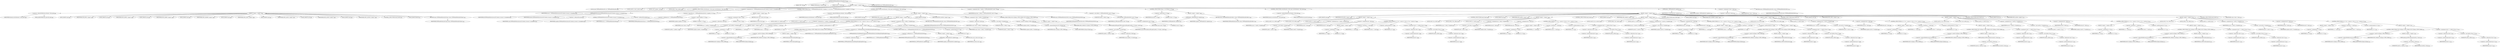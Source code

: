 digraph "TIFFReadDirEntrySlong8Array" {  
"84566" [label = <(METHOD,TIFFReadDirEntrySlong8Array)<SUB>2593</SUB>> ]
"84567" [label = <(PARAM,TIFF *tif)<SUB>2594</SUB>> ]
"84568" [label = <(PARAM,TIFFDirEntry *direntry)<SUB>2594</SUB>> ]
"84569" [label = <(PARAM,int64_t **value)<SUB>2594</SUB>> ]
"84570" [label = <(BLOCK,&lt;empty&gt;,&lt;empty&gt;)<SUB>2595</SUB>> ]
"84571" [label = <(LOCAL,enum TIFFReadDirEntryErr err: TIFFReadDirEntryErr)<SUB>2596</SUB>> ]
"84572" [label = <(LOCAL,uint32_t count: uint32_t)<SUB>2597</SUB>> ]
"84573" [label = <(LOCAL,void* origdata: void)<SUB>2598</SUB>> ]
"84574" [label = <(LOCAL,int64_t* data: int64_t)<SUB>2599</SUB>> ]
"84575" [label = <(CONTROL_STRUCTURE,switch(direntry-&gt;tdir_type),switch(direntry-&gt;tdir_type))<SUB>2600</SUB>> ]
"84576" [label = <(&lt;operator&gt;.indirectFieldAccess,direntry-&gt;tdir_type)<SUB>2600</SUB>> ]
"84577" [label = <(IDENTIFIER,direntry,switch(direntry-&gt;tdir_type))<SUB>2600</SUB>> ]
"84578" [label = <(FIELD_IDENTIFIER,tdir_type,tdir_type)<SUB>2600</SUB>> ]
"84579" [label = <(BLOCK,&lt;empty&gt;,&lt;empty&gt;)<SUB>2601</SUB>> ]
"84580" [label = <(JUMP_TARGET,case)<SUB>2602</SUB>> ]
"84581" [label = <(IDENTIFIER,TIFF_BYTE,&lt;empty&gt;)<SUB>2602</SUB>> ]
"84582" [label = <(JUMP_TARGET,case)<SUB>2603</SUB>> ]
"84583" [label = <(IDENTIFIER,TIFF_SBYTE,&lt;empty&gt;)<SUB>2603</SUB>> ]
"84584" [label = <(JUMP_TARGET,case)<SUB>2604</SUB>> ]
"84585" [label = <(IDENTIFIER,TIFF_SHORT,&lt;empty&gt;)<SUB>2604</SUB>> ]
"84586" [label = <(JUMP_TARGET,case)<SUB>2605</SUB>> ]
"84587" [label = <(IDENTIFIER,TIFF_SSHORT,&lt;empty&gt;)<SUB>2605</SUB>> ]
"84588" [label = <(JUMP_TARGET,case)<SUB>2606</SUB>> ]
"84589" [label = <(IDENTIFIER,TIFF_LONG,&lt;empty&gt;)<SUB>2606</SUB>> ]
"84590" [label = <(JUMP_TARGET,case)<SUB>2607</SUB>> ]
"84591" [label = <(IDENTIFIER,TIFF_SLONG,&lt;empty&gt;)<SUB>2607</SUB>> ]
"84592" [label = <(JUMP_TARGET,case)<SUB>2608</SUB>> ]
"84593" [label = <(IDENTIFIER,TIFF_LONG8,&lt;empty&gt;)<SUB>2608</SUB>> ]
"84594" [label = <(JUMP_TARGET,case)<SUB>2609</SUB>> ]
"84595" [label = <(IDENTIFIER,TIFF_SLONG8,&lt;empty&gt;)<SUB>2609</SUB>> ]
"84596" [label = <(CONTROL_STRUCTURE,break;,break;)<SUB>2610</SUB>> ]
"84597" [label = <(JUMP_TARGET,default)<SUB>2611</SUB>> ]
"84598" [label = <(RETURN,return (TIFFReadDirEntryErrType);,return (TIFFReadDirEntryErrType);)<SUB>2612</SUB>> ]
"84599" [label = <(IDENTIFIER,TIFFReadDirEntryErrType,return (TIFFReadDirEntryErrType);)<SUB>2612</SUB>> ]
"84600" [label = <(&lt;operator&gt;.assignment,err = TIFFReadDirEntryArray(tif, direntry, &amp;count, 8, &amp;origdata))<SUB>2614</SUB>> ]
"84601" [label = <(IDENTIFIER,err,err = TIFFReadDirEntryArray(tif, direntry, &amp;count, 8, &amp;origdata))<SUB>2614</SUB>> ]
"84602" [label = <(TIFFReadDirEntryArray,TIFFReadDirEntryArray(tif, direntry, &amp;count, 8, &amp;origdata))<SUB>2614</SUB>> ]
"84603" [label = <(IDENTIFIER,tif,TIFFReadDirEntryArray(tif, direntry, &amp;count, 8, &amp;origdata))<SUB>2614</SUB>> ]
"84604" [label = <(IDENTIFIER,direntry,TIFFReadDirEntryArray(tif, direntry, &amp;count, 8, &amp;origdata))<SUB>2614</SUB>> ]
"84605" [label = <(&lt;operator&gt;.addressOf,&amp;count)<SUB>2614</SUB>> ]
"84606" [label = <(IDENTIFIER,count,TIFFReadDirEntryArray(tif, direntry, &amp;count, 8, &amp;origdata))<SUB>2614</SUB>> ]
"84607" [label = <(LITERAL,8,TIFFReadDirEntryArray(tif, direntry, &amp;count, 8, &amp;origdata))<SUB>2614</SUB>> ]
"84608" [label = <(&lt;operator&gt;.addressOf,&amp;origdata)<SUB>2614</SUB>> ]
"84609" [label = <(IDENTIFIER,origdata,TIFFReadDirEntryArray(tif, direntry, &amp;count, 8, &amp;origdata))<SUB>2614</SUB>> ]
"84610" [label = <(CONTROL_STRUCTURE,if ((err != TIFFReadDirEntryErrOk) || (origdata == 0)),if ((err != TIFFReadDirEntryErrOk) || (origdata == 0)))<SUB>2615</SUB>> ]
"84611" [label = <(&lt;operator&gt;.logicalOr,(err != TIFFReadDirEntryErrOk) || (origdata == 0))<SUB>2615</SUB>> ]
"84612" [label = <(&lt;operator&gt;.notEquals,err != TIFFReadDirEntryErrOk)<SUB>2615</SUB>> ]
"84613" [label = <(IDENTIFIER,err,err != TIFFReadDirEntryErrOk)<SUB>2615</SUB>> ]
"84614" [label = <(IDENTIFIER,TIFFReadDirEntryErrOk,err != TIFFReadDirEntryErrOk)<SUB>2615</SUB>> ]
"84615" [label = <(&lt;operator&gt;.equals,origdata == 0)<SUB>2615</SUB>> ]
"84616" [label = <(IDENTIFIER,origdata,origdata == 0)<SUB>2615</SUB>> ]
"84617" [label = <(LITERAL,0,origdata == 0)<SUB>2615</SUB>> ]
"84618" [label = <(BLOCK,&lt;empty&gt;,&lt;empty&gt;)<SUB>2616</SUB>> ]
"84619" [label = <(&lt;operator&gt;.assignment,*value = 0)<SUB>2617</SUB>> ]
"84620" [label = <(&lt;operator&gt;.indirection,*value)<SUB>2617</SUB>> ]
"84621" [label = <(IDENTIFIER,value,*value = 0)<SUB>2617</SUB>> ]
"84622" [label = <(LITERAL,0,*value = 0)<SUB>2617</SUB>> ]
"84623" [label = <(RETURN,return (err);,return (err);)<SUB>2618</SUB>> ]
"84624" [label = <(IDENTIFIER,err,return (err);)<SUB>2618</SUB>> ]
"84625" [label = <(CONTROL_STRUCTURE,switch(direntry-&gt;tdir_type),switch(direntry-&gt;tdir_type))<SUB>2620</SUB>> ]
"84626" [label = <(&lt;operator&gt;.indirectFieldAccess,direntry-&gt;tdir_type)<SUB>2620</SUB>> ]
"84627" [label = <(IDENTIFIER,direntry,switch(direntry-&gt;tdir_type))<SUB>2620</SUB>> ]
"84628" [label = <(FIELD_IDENTIFIER,tdir_type,tdir_type)<SUB>2620</SUB>> ]
"84629" [label = <(BLOCK,&lt;empty&gt;,&lt;empty&gt;)<SUB>2621</SUB>> ]
"84630" [label = <(JUMP_TARGET,case)<SUB>2622</SUB>> ]
"84631" [label = <(IDENTIFIER,TIFF_LONG8,&lt;empty&gt;)<SUB>2622</SUB>> ]
"84632" [label = <(BLOCK,&lt;empty&gt;,&lt;empty&gt;)<SUB>2623</SUB>> ]
"84633" [label = <(LOCAL,uint64_t* m: uint64_t)<SUB>2624</SUB>> ]
"84634" [label = <(LOCAL,uint32_t n: uint32_t)<SUB>2625</SUB>> ]
"84635" [label = <(&lt;operator&gt;.assignment,m = (uint64_t *)origdata)<SUB>2626</SUB>> ]
"84636" [label = <(IDENTIFIER,m,m = (uint64_t *)origdata)<SUB>2626</SUB>> ]
"84637" [label = <(&lt;operator&gt;.cast,(uint64_t *)origdata)<SUB>2626</SUB>> ]
"84638" [label = <(UNKNOWN,uint64_t *,uint64_t *)<SUB>2626</SUB>> ]
"84639" [label = <(IDENTIFIER,origdata,(uint64_t *)origdata)<SUB>2626</SUB>> ]
"84640" [label = <(CONTROL_STRUCTURE,for (n = 0;n &lt; count;n++),for (n = 0;n &lt; count;n++))<SUB>2627</SUB>> ]
"84641" [label = <(BLOCK,&lt;empty&gt;,&lt;empty&gt;)<SUB>2627</SUB>> ]
"84642" [label = <(&lt;operator&gt;.assignment,n = 0)<SUB>2627</SUB>> ]
"84643" [label = <(IDENTIFIER,n,n = 0)<SUB>2627</SUB>> ]
"84644" [label = <(LITERAL,0,n = 0)<SUB>2627</SUB>> ]
"84645" [label = <(&lt;operator&gt;.lessThan,n &lt; count)<SUB>2627</SUB>> ]
"84646" [label = <(IDENTIFIER,n,n &lt; count)<SUB>2627</SUB>> ]
"84647" [label = <(IDENTIFIER,count,n &lt; count)<SUB>2627</SUB>> ]
"84648" [label = <(&lt;operator&gt;.postIncrement,n++)<SUB>2627</SUB>> ]
"84649" [label = <(IDENTIFIER,n,n++)<SUB>2627</SUB>> ]
"84650" [label = <(BLOCK,&lt;empty&gt;,&lt;empty&gt;)<SUB>2628</SUB>> ]
"84651" [label = <(CONTROL_STRUCTURE,if (tif-&gt;tif_flags &amp; TIFF_SWAB),if (tif-&gt;tif_flags &amp; TIFF_SWAB))<SUB>2629</SUB>> ]
"84652" [label = <(&lt;operator&gt;.and,tif-&gt;tif_flags &amp; TIFF_SWAB)<SUB>2629</SUB>> ]
"84653" [label = <(&lt;operator&gt;.indirectFieldAccess,tif-&gt;tif_flags)<SUB>2629</SUB>> ]
"84654" [label = <(IDENTIFIER,tif,tif-&gt;tif_flags &amp; TIFF_SWAB)<SUB>2629</SUB>> ]
"84655" [label = <(FIELD_IDENTIFIER,tif_flags,tif_flags)<SUB>2629</SUB>> ]
"84656" [label = <(IDENTIFIER,TIFF_SWAB,tif-&gt;tif_flags &amp; TIFF_SWAB)<SUB>2629</SUB>> ]
"84657" [label = <(BLOCK,&lt;empty&gt;,&lt;empty&gt;)<SUB>2630</SUB>> ]
"84658" [label = <(TIFFSwabLong8,TIFFSwabLong8(m))<SUB>2630</SUB>> ]
"84659" [label = <(IDENTIFIER,m,TIFFSwabLong8(m))<SUB>2630</SUB>> ]
"84660" [label = <(&lt;operator&gt;.assignment,err = TIFFReadDirEntryCheckRangeSlong8Long8(*m))<SUB>2631</SUB>> ]
"84661" [label = <(IDENTIFIER,err,err = TIFFReadDirEntryCheckRangeSlong8Long8(*m))<SUB>2631</SUB>> ]
"84662" [label = <(TIFFReadDirEntryCheckRangeSlong8Long8,TIFFReadDirEntryCheckRangeSlong8Long8(*m))<SUB>2631</SUB>> ]
"84663" [label = <(&lt;operator&gt;.indirection,*m)<SUB>2631</SUB>> ]
"84664" [label = <(IDENTIFIER,m,TIFFReadDirEntryCheckRangeSlong8Long8(*m))<SUB>2631</SUB>> ]
"84665" [label = <(CONTROL_STRUCTURE,if (err != TIFFReadDirEntryErrOk),if (err != TIFFReadDirEntryErrOk))<SUB>2632</SUB>> ]
"84666" [label = <(&lt;operator&gt;.notEquals,err != TIFFReadDirEntryErrOk)<SUB>2632</SUB>> ]
"84667" [label = <(IDENTIFIER,err,err != TIFFReadDirEntryErrOk)<SUB>2632</SUB>> ]
"84668" [label = <(IDENTIFIER,TIFFReadDirEntryErrOk,err != TIFFReadDirEntryErrOk)<SUB>2632</SUB>> ]
"84669" [label = <(BLOCK,&lt;empty&gt;,&lt;empty&gt;)<SUB>2633</SUB>> ]
"84670" [label = <(_TIFFfreeExt,_TIFFfreeExt(tif, origdata))<SUB>2634</SUB>> ]
"84671" [label = <(IDENTIFIER,tif,_TIFFfreeExt(tif, origdata))<SUB>2634</SUB>> ]
"84672" [label = <(IDENTIFIER,origdata,_TIFFfreeExt(tif, origdata))<SUB>2634</SUB>> ]
"84673" [label = <(RETURN,return (err);,return (err);)<SUB>2635</SUB>> ]
"84674" [label = <(IDENTIFIER,err,return (err);)<SUB>2635</SUB>> ]
"84675" [label = <(&lt;operator&gt;.postIncrement,m++)<SUB>2637</SUB>> ]
"84676" [label = <(IDENTIFIER,m,m++)<SUB>2637</SUB>> ]
"84677" [label = <(&lt;operator&gt;.assignment,*value = (int64_t *)origdata)<SUB>2639</SUB>> ]
"84678" [label = <(&lt;operator&gt;.indirection,*value)<SUB>2639</SUB>> ]
"84679" [label = <(IDENTIFIER,value,*value = (int64_t *)origdata)<SUB>2639</SUB>> ]
"84680" [label = <(&lt;operator&gt;.cast,(int64_t *)origdata)<SUB>2639</SUB>> ]
"84681" [label = <(UNKNOWN,int64_t *,int64_t *)<SUB>2639</SUB>> ]
"84682" [label = <(IDENTIFIER,origdata,(int64_t *)origdata)<SUB>2639</SUB>> ]
"84683" [label = <(RETURN,return (TIFFReadDirEntryErrOk);,return (TIFFReadDirEntryErrOk);)<SUB>2640</SUB>> ]
"84684" [label = <(IDENTIFIER,TIFFReadDirEntryErrOk,return (TIFFReadDirEntryErrOk);)<SUB>2640</SUB>> ]
"84685" [label = <(JUMP_TARGET,case)<SUB>2642</SUB>> ]
"84686" [label = <(IDENTIFIER,TIFF_SLONG8,&lt;empty&gt;)<SUB>2642</SUB>> ]
"84687" [label = <(&lt;operator&gt;.assignment,*value = (int64_t *)origdata)<SUB>2643</SUB>> ]
"84688" [label = <(&lt;operator&gt;.indirection,*value)<SUB>2643</SUB>> ]
"84689" [label = <(IDENTIFIER,value,*value = (int64_t *)origdata)<SUB>2643</SUB>> ]
"84690" [label = <(&lt;operator&gt;.cast,(int64_t *)origdata)<SUB>2643</SUB>> ]
"84691" [label = <(UNKNOWN,int64_t *,int64_t *)<SUB>2643</SUB>> ]
"84692" [label = <(IDENTIFIER,origdata,(int64_t *)origdata)<SUB>2643</SUB>> ]
"84693" [label = <(CONTROL_STRUCTURE,if (tif-&gt;tif_flags &amp; TIFF_SWAB),if (tif-&gt;tif_flags &amp; TIFF_SWAB))<SUB>2644</SUB>> ]
"84694" [label = <(&lt;operator&gt;.and,tif-&gt;tif_flags &amp; TIFF_SWAB)<SUB>2644</SUB>> ]
"84695" [label = <(&lt;operator&gt;.indirectFieldAccess,tif-&gt;tif_flags)<SUB>2644</SUB>> ]
"84696" [label = <(IDENTIFIER,tif,tif-&gt;tif_flags &amp; TIFF_SWAB)<SUB>2644</SUB>> ]
"84697" [label = <(FIELD_IDENTIFIER,tif_flags,tif_flags)<SUB>2644</SUB>> ]
"84698" [label = <(IDENTIFIER,TIFF_SWAB,tif-&gt;tif_flags &amp; TIFF_SWAB)<SUB>2644</SUB>> ]
"84699" [label = <(BLOCK,&lt;empty&gt;,&lt;empty&gt;)<SUB>2645</SUB>> ]
"84700" [label = <(TIFFSwabArrayOfLong8,TIFFSwabArrayOfLong8((uint64_t *)(*value), count))<SUB>2645</SUB>> ]
"84701" [label = <(&lt;operator&gt;.cast,(uint64_t *)(*value))<SUB>2645</SUB>> ]
"84702" [label = <(UNKNOWN,uint64_t *,uint64_t *)<SUB>2645</SUB>> ]
"84703" [label = <(&lt;operator&gt;.indirection,*value)<SUB>2645</SUB>> ]
"84704" [label = <(IDENTIFIER,value,(uint64_t *)(*value))<SUB>2645</SUB>> ]
"84705" [label = <(IDENTIFIER,count,TIFFSwabArrayOfLong8((uint64_t *)(*value), count))<SUB>2645</SUB>> ]
"84706" [label = <(RETURN,return (TIFFReadDirEntryErrOk);,return (TIFFReadDirEntryErrOk);)<SUB>2646</SUB>> ]
"84707" [label = <(IDENTIFIER,TIFFReadDirEntryErrOk,return (TIFFReadDirEntryErrOk);)<SUB>2646</SUB>> ]
"84708" [label = <(&lt;operator&gt;.assignment,data = (int64_t *)_TIFFmallocExt(tif, count * 8))<SUB>2648</SUB>> ]
"84709" [label = <(IDENTIFIER,data,data = (int64_t *)_TIFFmallocExt(tif, count * 8))<SUB>2648</SUB>> ]
"84710" [label = <(&lt;operator&gt;.cast,(int64_t *)_TIFFmallocExt(tif, count * 8))<SUB>2648</SUB>> ]
"84711" [label = <(UNKNOWN,int64_t *,int64_t *)<SUB>2648</SUB>> ]
"84712" [label = <(_TIFFmallocExt,_TIFFmallocExt(tif, count * 8))<SUB>2648</SUB>> ]
"84713" [label = <(IDENTIFIER,tif,_TIFFmallocExt(tif, count * 8))<SUB>2648</SUB>> ]
"84714" [label = <(&lt;operator&gt;.multiplication,count * 8)<SUB>2648</SUB>> ]
"84715" [label = <(IDENTIFIER,count,count * 8)<SUB>2648</SUB>> ]
"84716" [label = <(LITERAL,8,count * 8)<SUB>2648</SUB>> ]
"84717" [label = <(CONTROL_STRUCTURE,if (data == 0),if (data == 0))<SUB>2649</SUB>> ]
"84718" [label = <(&lt;operator&gt;.equals,data == 0)<SUB>2649</SUB>> ]
"84719" [label = <(IDENTIFIER,data,data == 0)<SUB>2649</SUB>> ]
"84720" [label = <(LITERAL,0,data == 0)<SUB>2649</SUB>> ]
"84721" [label = <(BLOCK,&lt;empty&gt;,&lt;empty&gt;)<SUB>2650</SUB>> ]
"84722" [label = <(_TIFFfreeExt,_TIFFfreeExt(tif, origdata))<SUB>2651</SUB>> ]
"84723" [label = <(IDENTIFIER,tif,_TIFFfreeExt(tif, origdata))<SUB>2651</SUB>> ]
"84724" [label = <(IDENTIFIER,origdata,_TIFFfreeExt(tif, origdata))<SUB>2651</SUB>> ]
"84725" [label = <(RETURN,return (TIFFReadDirEntryErrAlloc);,return (TIFFReadDirEntryErrAlloc);)<SUB>2652</SUB>> ]
"84726" [label = <(IDENTIFIER,TIFFReadDirEntryErrAlloc,return (TIFFReadDirEntryErrAlloc);)<SUB>2652</SUB>> ]
"84727" [label = <(CONTROL_STRUCTURE,switch(direntry-&gt;tdir_type),switch(direntry-&gt;tdir_type))<SUB>2654</SUB>> ]
"84728" [label = <(&lt;operator&gt;.indirectFieldAccess,direntry-&gt;tdir_type)<SUB>2654</SUB>> ]
"84729" [label = <(IDENTIFIER,direntry,switch(direntry-&gt;tdir_type))<SUB>2654</SUB>> ]
"84730" [label = <(FIELD_IDENTIFIER,tdir_type,tdir_type)<SUB>2654</SUB>> ]
"84731" [label = <(BLOCK,&lt;empty&gt;,&lt;empty&gt;)<SUB>2655</SUB>> ]
"84732" [label = <(JUMP_TARGET,case)<SUB>2656</SUB>> ]
"84733" [label = <(IDENTIFIER,TIFF_BYTE,&lt;empty&gt;)<SUB>2656</SUB>> ]
"84734" [label = <(BLOCK,&lt;empty&gt;,&lt;empty&gt;)<SUB>2657</SUB>> ]
"84735" [label = <(LOCAL,uint8_t* ma: uint8_t)<SUB>2658</SUB>> ]
"84736" [label = <(LOCAL,int64_t* mb: int64_t)<SUB>2659</SUB>> ]
"84737" [label = <(LOCAL,uint32_t n: uint32_t)<SUB>2660</SUB>> ]
"84738" [label = <(&lt;operator&gt;.assignment,ma = (uint8_t *)origdata)<SUB>2661</SUB>> ]
"84739" [label = <(IDENTIFIER,ma,ma = (uint8_t *)origdata)<SUB>2661</SUB>> ]
"84740" [label = <(&lt;operator&gt;.cast,(uint8_t *)origdata)<SUB>2661</SUB>> ]
"84741" [label = <(UNKNOWN,uint8_t *,uint8_t *)<SUB>2661</SUB>> ]
"84742" [label = <(IDENTIFIER,origdata,(uint8_t *)origdata)<SUB>2661</SUB>> ]
"84743" [label = <(&lt;operator&gt;.assignment,mb = data)<SUB>2662</SUB>> ]
"84744" [label = <(IDENTIFIER,mb,mb = data)<SUB>2662</SUB>> ]
"84745" [label = <(IDENTIFIER,data,mb = data)<SUB>2662</SUB>> ]
"84746" [label = <(CONTROL_STRUCTURE,for (n = 0;n &lt; count;n++),for (n = 0;n &lt; count;n++))<SUB>2663</SUB>> ]
"84747" [label = <(BLOCK,&lt;empty&gt;,&lt;empty&gt;)<SUB>2663</SUB>> ]
"84748" [label = <(&lt;operator&gt;.assignment,n = 0)<SUB>2663</SUB>> ]
"84749" [label = <(IDENTIFIER,n,n = 0)<SUB>2663</SUB>> ]
"84750" [label = <(LITERAL,0,n = 0)<SUB>2663</SUB>> ]
"84751" [label = <(&lt;operator&gt;.lessThan,n &lt; count)<SUB>2663</SUB>> ]
"84752" [label = <(IDENTIFIER,n,n &lt; count)<SUB>2663</SUB>> ]
"84753" [label = <(IDENTIFIER,count,n &lt; count)<SUB>2663</SUB>> ]
"84754" [label = <(&lt;operator&gt;.postIncrement,n++)<SUB>2663</SUB>> ]
"84755" [label = <(IDENTIFIER,n,n++)<SUB>2663</SUB>> ]
"84756" [label = <(&lt;operator&gt;.assignment,*mb++ = (int64_t)(*ma++))<SUB>2664</SUB>> ]
"84757" [label = <(&lt;operator&gt;.indirection,*mb++)<SUB>2664</SUB>> ]
"84758" [label = <(&lt;operator&gt;.postIncrement,mb++)<SUB>2664</SUB>> ]
"84759" [label = <(IDENTIFIER,mb,mb++)<SUB>2664</SUB>> ]
"84760" [label = <(&lt;operator&gt;.cast,(int64_t)(*ma++))<SUB>2664</SUB>> ]
"84761" [label = <(UNKNOWN,int64_t,int64_t)<SUB>2664</SUB>> ]
"84762" [label = <(&lt;operator&gt;.indirection,*ma++)<SUB>2664</SUB>> ]
"84763" [label = <(&lt;operator&gt;.postIncrement,ma++)<SUB>2664</SUB>> ]
"84764" [label = <(IDENTIFIER,ma,ma++)<SUB>2664</SUB>> ]
"84765" [label = <(CONTROL_STRUCTURE,break;,break;)<SUB>2666</SUB>> ]
"84766" [label = <(JUMP_TARGET,case)<SUB>2667</SUB>> ]
"84767" [label = <(IDENTIFIER,TIFF_SBYTE,&lt;empty&gt;)<SUB>2667</SUB>> ]
"84768" [label = <(BLOCK,&lt;empty&gt;,&lt;empty&gt;)<SUB>2668</SUB>> ]
"84769" [label = <(LOCAL,int8_t* ma: int8_t)<SUB>2669</SUB>> ]
"84770" [label = <(LOCAL,int64_t* mb: int64_t)<SUB>2670</SUB>> ]
"84771" [label = <(LOCAL,uint32_t n: uint32_t)<SUB>2671</SUB>> ]
"84772" [label = <(&lt;operator&gt;.assignment,ma = (int8_t *)origdata)<SUB>2672</SUB>> ]
"84773" [label = <(IDENTIFIER,ma,ma = (int8_t *)origdata)<SUB>2672</SUB>> ]
"84774" [label = <(&lt;operator&gt;.cast,(int8_t *)origdata)<SUB>2672</SUB>> ]
"84775" [label = <(UNKNOWN,int8_t *,int8_t *)<SUB>2672</SUB>> ]
"84776" [label = <(IDENTIFIER,origdata,(int8_t *)origdata)<SUB>2672</SUB>> ]
"84777" [label = <(&lt;operator&gt;.assignment,mb = data)<SUB>2673</SUB>> ]
"84778" [label = <(IDENTIFIER,mb,mb = data)<SUB>2673</SUB>> ]
"84779" [label = <(IDENTIFIER,data,mb = data)<SUB>2673</SUB>> ]
"84780" [label = <(CONTROL_STRUCTURE,for (n = 0;n &lt; count;n++),for (n = 0;n &lt; count;n++))<SUB>2674</SUB>> ]
"84781" [label = <(BLOCK,&lt;empty&gt;,&lt;empty&gt;)<SUB>2674</SUB>> ]
"84782" [label = <(&lt;operator&gt;.assignment,n = 0)<SUB>2674</SUB>> ]
"84783" [label = <(IDENTIFIER,n,n = 0)<SUB>2674</SUB>> ]
"84784" [label = <(LITERAL,0,n = 0)<SUB>2674</SUB>> ]
"84785" [label = <(&lt;operator&gt;.lessThan,n &lt; count)<SUB>2674</SUB>> ]
"84786" [label = <(IDENTIFIER,n,n &lt; count)<SUB>2674</SUB>> ]
"84787" [label = <(IDENTIFIER,count,n &lt; count)<SUB>2674</SUB>> ]
"84788" [label = <(&lt;operator&gt;.postIncrement,n++)<SUB>2674</SUB>> ]
"84789" [label = <(IDENTIFIER,n,n++)<SUB>2674</SUB>> ]
"84790" [label = <(&lt;operator&gt;.assignment,*mb++ = (int64_t)(*ma++))<SUB>2675</SUB>> ]
"84791" [label = <(&lt;operator&gt;.indirection,*mb++)<SUB>2675</SUB>> ]
"84792" [label = <(&lt;operator&gt;.postIncrement,mb++)<SUB>2675</SUB>> ]
"84793" [label = <(IDENTIFIER,mb,mb++)<SUB>2675</SUB>> ]
"84794" [label = <(&lt;operator&gt;.cast,(int64_t)(*ma++))<SUB>2675</SUB>> ]
"84795" [label = <(UNKNOWN,int64_t,int64_t)<SUB>2675</SUB>> ]
"84796" [label = <(&lt;operator&gt;.indirection,*ma++)<SUB>2675</SUB>> ]
"84797" [label = <(&lt;operator&gt;.postIncrement,ma++)<SUB>2675</SUB>> ]
"84798" [label = <(IDENTIFIER,ma,ma++)<SUB>2675</SUB>> ]
"84799" [label = <(CONTROL_STRUCTURE,break;,break;)<SUB>2677</SUB>> ]
"84800" [label = <(JUMP_TARGET,case)<SUB>2678</SUB>> ]
"84801" [label = <(IDENTIFIER,TIFF_SHORT,&lt;empty&gt;)<SUB>2678</SUB>> ]
"84802" [label = <(BLOCK,&lt;empty&gt;,&lt;empty&gt;)<SUB>2679</SUB>> ]
"84803" [label = <(LOCAL,uint16_t* ma: uint16_t)<SUB>2680</SUB>> ]
"84804" [label = <(LOCAL,int64_t* mb: int64_t)<SUB>2681</SUB>> ]
"84805" [label = <(LOCAL,uint32_t n: uint32_t)<SUB>2682</SUB>> ]
"84806" [label = <(&lt;operator&gt;.assignment,ma = (uint16_t *)origdata)<SUB>2683</SUB>> ]
"84807" [label = <(IDENTIFIER,ma,ma = (uint16_t *)origdata)<SUB>2683</SUB>> ]
"84808" [label = <(&lt;operator&gt;.cast,(uint16_t *)origdata)<SUB>2683</SUB>> ]
"84809" [label = <(UNKNOWN,uint16_t *,uint16_t *)<SUB>2683</SUB>> ]
"84810" [label = <(IDENTIFIER,origdata,(uint16_t *)origdata)<SUB>2683</SUB>> ]
"84811" [label = <(&lt;operator&gt;.assignment,mb = data)<SUB>2684</SUB>> ]
"84812" [label = <(IDENTIFIER,mb,mb = data)<SUB>2684</SUB>> ]
"84813" [label = <(IDENTIFIER,data,mb = data)<SUB>2684</SUB>> ]
"84814" [label = <(CONTROL_STRUCTURE,for (n = 0;n &lt; count;n++),for (n = 0;n &lt; count;n++))<SUB>2685</SUB>> ]
"84815" [label = <(BLOCK,&lt;empty&gt;,&lt;empty&gt;)<SUB>2685</SUB>> ]
"84816" [label = <(&lt;operator&gt;.assignment,n = 0)<SUB>2685</SUB>> ]
"84817" [label = <(IDENTIFIER,n,n = 0)<SUB>2685</SUB>> ]
"84818" [label = <(LITERAL,0,n = 0)<SUB>2685</SUB>> ]
"84819" [label = <(&lt;operator&gt;.lessThan,n &lt; count)<SUB>2685</SUB>> ]
"84820" [label = <(IDENTIFIER,n,n &lt; count)<SUB>2685</SUB>> ]
"84821" [label = <(IDENTIFIER,count,n &lt; count)<SUB>2685</SUB>> ]
"84822" [label = <(&lt;operator&gt;.postIncrement,n++)<SUB>2685</SUB>> ]
"84823" [label = <(IDENTIFIER,n,n++)<SUB>2685</SUB>> ]
"84824" [label = <(BLOCK,&lt;empty&gt;,&lt;empty&gt;)<SUB>2686</SUB>> ]
"84825" [label = <(CONTROL_STRUCTURE,if (tif-&gt;tif_flags &amp; TIFF_SWAB),if (tif-&gt;tif_flags &amp; TIFF_SWAB))<SUB>2687</SUB>> ]
"84826" [label = <(&lt;operator&gt;.and,tif-&gt;tif_flags &amp; TIFF_SWAB)<SUB>2687</SUB>> ]
"84827" [label = <(&lt;operator&gt;.indirectFieldAccess,tif-&gt;tif_flags)<SUB>2687</SUB>> ]
"84828" [label = <(IDENTIFIER,tif,tif-&gt;tif_flags &amp; TIFF_SWAB)<SUB>2687</SUB>> ]
"84829" [label = <(FIELD_IDENTIFIER,tif_flags,tif_flags)<SUB>2687</SUB>> ]
"84830" [label = <(IDENTIFIER,TIFF_SWAB,tif-&gt;tif_flags &amp; TIFF_SWAB)<SUB>2687</SUB>> ]
"84831" [label = <(BLOCK,&lt;empty&gt;,&lt;empty&gt;)<SUB>2688</SUB>> ]
"84832" [label = <(TIFFSwabShort,TIFFSwabShort(ma))<SUB>2688</SUB>> ]
"84833" [label = <(IDENTIFIER,ma,TIFFSwabShort(ma))<SUB>2688</SUB>> ]
"84834" [label = <(&lt;operator&gt;.assignment,*mb++ = (int64_t)(*ma++))<SUB>2689</SUB>> ]
"84835" [label = <(&lt;operator&gt;.indirection,*mb++)<SUB>2689</SUB>> ]
"84836" [label = <(&lt;operator&gt;.postIncrement,mb++)<SUB>2689</SUB>> ]
"84837" [label = <(IDENTIFIER,mb,mb++)<SUB>2689</SUB>> ]
"84838" [label = <(&lt;operator&gt;.cast,(int64_t)(*ma++))<SUB>2689</SUB>> ]
"84839" [label = <(UNKNOWN,int64_t,int64_t)<SUB>2689</SUB>> ]
"84840" [label = <(&lt;operator&gt;.indirection,*ma++)<SUB>2689</SUB>> ]
"84841" [label = <(&lt;operator&gt;.postIncrement,ma++)<SUB>2689</SUB>> ]
"84842" [label = <(IDENTIFIER,ma,ma++)<SUB>2689</SUB>> ]
"84843" [label = <(CONTROL_STRUCTURE,break;,break;)<SUB>2692</SUB>> ]
"84844" [label = <(JUMP_TARGET,case)<SUB>2693</SUB>> ]
"84845" [label = <(IDENTIFIER,TIFF_SSHORT,&lt;empty&gt;)<SUB>2693</SUB>> ]
"84846" [label = <(BLOCK,&lt;empty&gt;,&lt;empty&gt;)<SUB>2694</SUB>> ]
"84847" [label = <(LOCAL,int16_t* ma: int16_t)<SUB>2695</SUB>> ]
"84848" [label = <(LOCAL,int64_t* mb: int64_t)<SUB>2696</SUB>> ]
"84849" [label = <(LOCAL,uint32_t n: uint32_t)<SUB>2697</SUB>> ]
"84850" [label = <(&lt;operator&gt;.assignment,ma = (int16_t *)origdata)<SUB>2698</SUB>> ]
"84851" [label = <(IDENTIFIER,ma,ma = (int16_t *)origdata)<SUB>2698</SUB>> ]
"84852" [label = <(&lt;operator&gt;.cast,(int16_t *)origdata)<SUB>2698</SUB>> ]
"84853" [label = <(UNKNOWN,int16_t *,int16_t *)<SUB>2698</SUB>> ]
"84854" [label = <(IDENTIFIER,origdata,(int16_t *)origdata)<SUB>2698</SUB>> ]
"84855" [label = <(&lt;operator&gt;.assignment,mb = data)<SUB>2699</SUB>> ]
"84856" [label = <(IDENTIFIER,mb,mb = data)<SUB>2699</SUB>> ]
"84857" [label = <(IDENTIFIER,data,mb = data)<SUB>2699</SUB>> ]
"84858" [label = <(CONTROL_STRUCTURE,for (n = 0;n &lt; count;n++),for (n = 0;n &lt; count;n++))<SUB>2700</SUB>> ]
"84859" [label = <(BLOCK,&lt;empty&gt;,&lt;empty&gt;)<SUB>2700</SUB>> ]
"84860" [label = <(&lt;operator&gt;.assignment,n = 0)<SUB>2700</SUB>> ]
"84861" [label = <(IDENTIFIER,n,n = 0)<SUB>2700</SUB>> ]
"84862" [label = <(LITERAL,0,n = 0)<SUB>2700</SUB>> ]
"84863" [label = <(&lt;operator&gt;.lessThan,n &lt; count)<SUB>2700</SUB>> ]
"84864" [label = <(IDENTIFIER,n,n &lt; count)<SUB>2700</SUB>> ]
"84865" [label = <(IDENTIFIER,count,n &lt; count)<SUB>2700</SUB>> ]
"84866" [label = <(&lt;operator&gt;.postIncrement,n++)<SUB>2700</SUB>> ]
"84867" [label = <(IDENTIFIER,n,n++)<SUB>2700</SUB>> ]
"84868" [label = <(BLOCK,&lt;empty&gt;,&lt;empty&gt;)<SUB>2701</SUB>> ]
"84869" [label = <(CONTROL_STRUCTURE,if (tif-&gt;tif_flags &amp; TIFF_SWAB),if (tif-&gt;tif_flags &amp; TIFF_SWAB))<SUB>2702</SUB>> ]
"84870" [label = <(&lt;operator&gt;.and,tif-&gt;tif_flags &amp; TIFF_SWAB)<SUB>2702</SUB>> ]
"84871" [label = <(&lt;operator&gt;.indirectFieldAccess,tif-&gt;tif_flags)<SUB>2702</SUB>> ]
"84872" [label = <(IDENTIFIER,tif,tif-&gt;tif_flags &amp; TIFF_SWAB)<SUB>2702</SUB>> ]
"84873" [label = <(FIELD_IDENTIFIER,tif_flags,tif_flags)<SUB>2702</SUB>> ]
"84874" [label = <(IDENTIFIER,TIFF_SWAB,tif-&gt;tif_flags &amp; TIFF_SWAB)<SUB>2702</SUB>> ]
"84875" [label = <(BLOCK,&lt;empty&gt;,&lt;empty&gt;)<SUB>2703</SUB>> ]
"84876" [label = <(TIFFSwabShort,TIFFSwabShort((uint16_t *)ma))<SUB>2703</SUB>> ]
"84877" [label = <(&lt;operator&gt;.cast,(uint16_t *)ma)<SUB>2703</SUB>> ]
"84878" [label = <(UNKNOWN,uint16_t *,uint16_t *)<SUB>2703</SUB>> ]
"84879" [label = <(IDENTIFIER,ma,(uint16_t *)ma)<SUB>2703</SUB>> ]
"84880" [label = <(&lt;operator&gt;.assignment,*mb++ = (int64_t)(*ma++))<SUB>2704</SUB>> ]
"84881" [label = <(&lt;operator&gt;.indirection,*mb++)<SUB>2704</SUB>> ]
"84882" [label = <(&lt;operator&gt;.postIncrement,mb++)<SUB>2704</SUB>> ]
"84883" [label = <(IDENTIFIER,mb,mb++)<SUB>2704</SUB>> ]
"84884" [label = <(&lt;operator&gt;.cast,(int64_t)(*ma++))<SUB>2704</SUB>> ]
"84885" [label = <(UNKNOWN,int64_t,int64_t)<SUB>2704</SUB>> ]
"84886" [label = <(&lt;operator&gt;.indirection,*ma++)<SUB>2704</SUB>> ]
"84887" [label = <(&lt;operator&gt;.postIncrement,ma++)<SUB>2704</SUB>> ]
"84888" [label = <(IDENTIFIER,ma,ma++)<SUB>2704</SUB>> ]
"84889" [label = <(CONTROL_STRUCTURE,break;,break;)<SUB>2707</SUB>> ]
"84890" [label = <(JUMP_TARGET,case)<SUB>2708</SUB>> ]
"84891" [label = <(IDENTIFIER,TIFF_LONG,&lt;empty&gt;)<SUB>2708</SUB>> ]
"84892" [label = <(BLOCK,&lt;empty&gt;,&lt;empty&gt;)<SUB>2709</SUB>> ]
"84893" [label = <(LOCAL,uint32_t* ma: uint32_t)<SUB>2710</SUB>> ]
"84894" [label = <(LOCAL,int64_t* mb: int64_t)<SUB>2711</SUB>> ]
"84895" [label = <(LOCAL,uint32_t n: uint32_t)<SUB>2712</SUB>> ]
"84896" [label = <(&lt;operator&gt;.assignment,ma = (uint32_t *)origdata)<SUB>2713</SUB>> ]
"84897" [label = <(IDENTIFIER,ma,ma = (uint32_t *)origdata)<SUB>2713</SUB>> ]
"84898" [label = <(&lt;operator&gt;.cast,(uint32_t *)origdata)<SUB>2713</SUB>> ]
"84899" [label = <(UNKNOWN,uint32_t *,uint32_t *)<SUB>2713</SUB>> ]
"84900" [label = <(IDENTIFIER,origdata,(uint32_t *)origdata)<SUB>2713</SUB>> ]
"84901" [label = <(&lt;operator&gt;.assignment,mb = data)<SUB>2714</SUB>> ]
"84902" [label = <(IDENTIFIER,mb,mb = data)<SUB>2714</SUB>> ]
"84903" [label = <(IDENTIFIER,data,mb = data)<SUB>2714</SUB>> ]
"84904" [label = <(CONTROL_STRUCTURE,for (n = 0;n &lt; count;n++),for (n = 0;n &lt; count;n++))<SUB>2715</SUB>> ]
"84905" [label = <(BLOCK,&lt;empty&gt;,&lt;empty&gt;)<SUB>2715</SUB>> ]
"84906" [label = <(&lt;operator&gt;.assignment,n = 0)<SUB>2715</SUB>> ]
"84907" [label = <(IDENTIFIER,n,n = 0)<SUB>2715</SUB>> ]
"84908" [label = <(LITERAL,0,n = 0)<SUB>2715</SUB>> ]
"84909" [label = <(&lt;operator&gt;.lessThan,n &lt; count)<SUB>2715</SUB>> ]
"84910" [label = <(IDENTIFIER,n,n &lt; count)<SUB>2715</SUB>> ]
"84911" [label = <(IDENTIFIER,count,n &lt; count)<SUB>2715</SUB>> ]
"84912" [label = <(&lt;operator&gt;.postIncrement,n++)<SUB>2715</SUB>> ]
"84913" [label = <(IDENTIFIER,n,n++)<SUB>2715</SUB>> ]
"84914" [label = <(BLOCK,&lt;empty&gt;,&lt;empty&gt;)<SUB>2716</SUB>> ]
"84915" [label = <(CONTROL_STRUCTURE,if (tif-&gt;tif_flags &amp; TIFF_SWAB),if (tif-&gt;tif_flags &amp; TIFF_SWAB))<SUB>2717</SUB>> ]
"84916" [label = <(&lt;operator&gt;.and,tif-&gt;tif_flags &amp; TIFF_SWAB)<SUB>2717</SUB>> ]
"84917" [label = <(&lt;operator&gt;.indirectFieldAccess,tif-&gt;tif_flags)<SUB>2717</SUB>> ]
"84918" [label = <(IDENTIFIER,tif,tif-&gt;tif_flags &amp; TIFF_SWAB)<SUB>2717</SUB>> ]
"84919" [label = <(FIELD_IDENTIFIER,tif_flags,tif_flags)<SUB>2717</SUB>> ]
"84920" [label = <(IDENTIFIER,TIFF_SWAB,tif-&gt;tif_flags &amp; TIFF_SWAB)<SUB>2717</SUB>> ]
"84921" [label = <(BLOCK,&lt;empty&gt;,&lt;empty&gt;)<SUB>2718</SUB>> ]
"84922" [label = <(TIFFSwabLong,TIFFSwabLong(ma))<SUB>2718</SUB>> ]
"84923" [label = <(IDENTIFIER,ma,TIFFSwabLong(ma))<SUB>2718</SUB>> ]
"84924" [label = <(&lt;operator&gt;.assignment,*mb++ = (int64_t)(*ma++))<SUB>2719</SUB>> ]
"84925" [label = <(&lt;operator&gt;.indirection,*mb++)<SUB>2719</SUB>> ]
"84926" [label = <(&lt;operator&gt;.postIncrement,mb++)<SUB>2719</SUB>> ]
"84927" [label = <(IDENTIFIER,mb,mb++)<SUB>2719</SUB>> ]
"84928" [label = <(&lt;operator&gt;.cast,(int64_t)(*ma++))<SUB>2719</SUB>> ]
"84929" [label = <(UNKNOWN,int64_t,int64_t)<SUB>2719</SUB>> ]
"84930" [label = <(&lt;operator&gt;.indirection,*ma++)<SUB>2719</SUB>> ]
"84931" [label = <(&lt;operator&gt;.postIncrement,ma++)<SUB>2719</SUB>> ]
"84932" [label = <(IDENTIFIER,ma,ma++)<SUB>2719</SUB>> ]
"84933" [label = <(CONTROL_STRUCTURE,break;,break;)<SUB>2722</SUB>> ]
"84934" [label = <(JUMP_TARGET,case)<SUB>2723</SUB>> ]
"84935" [label = <(IDENTIFIER,TIFF_SLONG,&lt;empty&gt;)<SUB>2723</SUB>> ]
"84936" [label = <(BLOCK,&lt;empty&gt;,&lt;empty&gt;)<SUB>2724</SUB>> ]
"84937" [label = <(LOCAL,int32_t* ma: int32_t)<SUB>2725</SUB>> ]
"84938" [label = <(LOCAL,int64_t* mb: int64_t)<SUB>2726</SUB>> ]
"84939" [label = <(LOCAL,uint32_t n: uint32_t)<SUB>2727</SUB>> ]
"84940" [label = <(&lt;operator&gt;.assignment,ma = (int32_t *)origdata)<SUB>2728</SUB>> ]
"84941" [label = <(IDENTIFIER,ma,ma = (int32_t *)origdata)<SUB>2728</SUB>> ]
"84942" [label = <(&lt;operator&gt;.cast,(int32_t *)origdata)<SUB>2728</SUB>> ]
"84943" [label = <(UNKNOWN,int32_t *,int32_t *)<SUB>2728</SUB>> ]
"84944" [label = <(IDENTIFIER,origdata,(int32_t *)origdata)<SUB>2728</SUB>> ]
"84945" [label = <(&lt;operator&gt;.assignment,mb = data)<SUB>2729</SUB>> ]
"84946" [label = <(IDENTIFIER,mb,mb = data)<SUB>2729</SUB>> ]
"84947" [label = <(IDENTIFIER,data,mb = data)<SUB>2729</SUB>> ]
"84948" [label = <(CONTROL_STRUCTURE,for (n = 0;n &lt; count;n++),for (n = 0;n &lt; count;n++))<SUB>2730</SUB>> ]
"84949" [label = <(BLOCK,&lt;empty&gt;,&lt;empty&gt;)<SUB>2730</SUB>> ]
"84950" [label = <(&lt;operator&gt;.assignment,n = 0)<SUB>2730</SUB>> ]
"84951" [label = <(IDENTIFIER,n,n = 0)<SUB>2730</SUB>> ]
"84952" [label = <(LITERAL,0,n = 0)<SUB>2730</SUB>> ]
"84953" [label = <(&lt;operator&gt;.lessThan,n &lt; count)<SUB>2730</SUB>> ]
"84954" [label = <(IDENTIFIER,n,n &lt; count)<SUB>2730</SUB>> ]
"84955" [label = <(IDENTIFIER,count,n &lt; count)<SUB>2730</SUB>> ]
"84956" [label = <(&lt;operator&gt;.postIncrement,n++)<SUB>2730</SUB>> ]
"84957" [label = <(IDENTIFIER,n,n++)<SUB>2730</SUB>> ]
"84958" [label = <(BLOCK,&lt;empty&gt;,&lt;empty&gt;)<SUB>2731</SUB>> ]
"84959" [label = <(CONTROL_STRUCTURE,if (tif-&gt;tif_flags &amp; TIFF_SWAB),if (tif-&gt;tif_flags &amp; TIFF_SWAB))<SUB>2732</SUB>> ]
"84960" [label = <(&lt;operator&gt;.and,tif-&gt;tif_flags &amp; TIFF_SWAB)<SUB>2732</SUB>> ]
"84961" [label = <(&lt;operator&gt;.indirectFieldAccess,tif-&gt;tif_flags)<SUB>2732</SUB>> ]
"84962" [label = <(IDENTIFIER,tif,tif-&gt;tif_flags &amp; TIFF_SWAB)<SUB>2732</SUB>> ]
"84963" [label = <(FIELD_IDENTIFIER,tif_flags,tif_flags)<SUB>2732</SUB>> ]
"84964" [label = <(IDENTIFIER,TIFF_SWAB,tif-&gt;tif_flags &amp; TIFF_SWAB)<SUB>2732</SUB>> ]
"84965" [label = <(BLOCK,&lt;empty&gt;,&lt;empty&gt;)<SUB>2733</SUB>> ]
"84966" [label = <(TIFFSwabLong,TIFFSwabLong((uint32_t *)ma))<SUB>2733</SUB>> ]
"84967" [label = <(&lt;operator&gt;.cast,(uint32_t *)ma)<SUB>2733</SUB>> ]
"84968" [label = <(UNKNOWN,uint32_t *,uint32_t *)<SUB>2733</SUB>> ]
"84969" [label = <(IDENTIFIER,ma,(uint32_t *)ma)<SUB>2733</SUB>> ]
"84970" [label = <(&lt;operator&gt;.assignment,*mb++ = (int64_t)(*ma++))<SUB>2734</SUB>> ]
"84971" [label = <(&lt;operator&gt;.indirection,*mb++)<SUB>2734</SUB>> ]
"84972" [label = <(&lt;operator&gt;.postIncrement,mb++)<SUB>2734</SUB>> ]
"84973" [label = <(IDENTIFIER,mb,mb++)<SUB>2734</SUB>> ]
"84974" [label = <(&lt;operator&gt;.cast,(int64_t)(*ma++))<SUB>2734</SUB>> ]
"84975" [label = <(UNKNOWN,int64_t,int64_t)<SUB>2734</SUB>> ]
"84976" [label = <(&lt;operator&gt;.indirection,*ma++)<SUB>2734</SUB>> ]
"84977" [label = <(&lt;operator&gt;.postIncrement,ma++)<SUB>2734</SUB>> ]
"84978" [label = <(IDENTIFIER,ma,ma++)<SUB>2734</SUB>> ]
"84979" [label = <(CONTROL_STRUCTURE,break;,break;)<SUB>2737</SUB>> ]
"84980" [label = <(_TIFFfreeExt,_TIFFfreeExt(tif, origdata))<SUB>2739</SUB>> ]
"84981" [label = <(IDENTIFIER,tif,_TIFFfreeExt(tif, origdata))<SUB>2739</SUB>> ]
"84982" [label = <(IDENTIFIER,origdata,_TIFFfreeExt(tif, origdata))<SUB>2739</SUB>> ]
"84983" [label = <(&lt;operator&gt;.assignment,*value = data)<SUB>2740</SUB>> ]
"84984" [label = <(&lt;operator&gt;.indirection,*value)<SUB>2740</SUB>> ]
"84985" [label = <(IDENTIFIER,value,*value = data)<SUB>2740</SUB>> ]
"84986" [label = <(IDENTIFIER,data,*value = data)<SUB>2740</SUB>> ]
"84987" [label = <(RETURN,return (TIFFReadDirEntryErrOk);,return (TIFFReadDirEntryErrOk);)<SUB>2741</SUB>> ]
"84988" [label = <(IDENTIFIER,TIFFReadDirEntryErrOk,return (TIFFReadDirEntryErrOk);)<SUB>2741</SUB>> ]
"84989" [label = <(METHOD_RETURN,enum TIFFReadDirEntryErr)<SUB>2593</SUB>> ]
  "84566" -> "84567" 
  "84566" -> "84568" 
  "84566" -> "84569" 
  "84566" -> "84570" 
  "84566" -> "84989" 
  "84570" -> "84571" 
  "84570" -> "84572" 
  "84570" -> "84573" 
  "84570" -> "84574" 
  "84570" -> "84575" 
  "84570" -> "84600" 
  "84570" -> "84610" 
  "84570" -> "84625" 
  "84570" -> "84708" 
  "84570" -> "84717" 
  "84570" -> "84727" 
  "84570" -> "84980" 
  "84570" -> "84983" 
  "84570" -> "84987" 
  "84575" -> "84576" 
  "84575" -> "84579" 
  "84576" -> "84577" 
  "84576" -> "84578" 
  "84579" -> "84580" 
  "84579" -> "84581" 
  "84579" -> "84582" 
  "84579" -> "84583" 
  "84579" -> "84584" 
  "84579" -> "84585" 
  "84579" -> "84586" 
  "84579" -> "84587" 
  "84579" -> "84588" 
  "84579" -> "84589" 
  "84579" -> "84590" 
  "84579" -> "84591" 
  "84579" -> "84592" 
  "84579" -> "84593" 
  "84579" -> "84594" 
  "84579" -> "84595" 
  "84579" -> "84596" 
  "84579" -> "84597" 
  "84579" -> "84598" 
  "84598" -> "84599" 
  "84600" -> "84601" 
  "84600" -> "84602" 
  "84602" -> "84603" 
  "84602" -> "84604" 
  "84602" -> "84605" 
  "84602" -> "84607" 
  "84602" -> "84608" 
  "84605" -> "84606" 
  "84608" -> "84609" 
  "84610" -> "84611" 
  "84610" -> "84618" 
  "84611" -> "84612" 
  "84611" -> "84615" 
  "84612" -> "84613" 
  "84612" -> "84614" 
  "84615" -> "84616" 
  "84615" -> "84617" 
  "84618" -> "84619" 
  "84618" -> "84623" 
  "84619" -> "84620" 
  "84619" -> "84622" 
  "84620" -> "84621" 
  "84623" -> "84624" 
  "84625" -> "84626" 
  "84625" -> "84629" 
  "84626" -> "84627" 
  "84626" -> "84628" 
  "84629" -> "84630" 
  "84629" -> "84631" 
  "84629" -> "84632" 
  "84629" -> "84685" 
  "84629" -> "84686" 
  "84629" -> "84687" 
  "84629" -> "84693" 
  "84629" -> "84706" 
  "84632" -> "84633" 
  "84632" -> "84634" 
  "84632" -> "84635" 
  "84632" -> "84640" 
  "84632" -> "84677" 
  "84632" -> "84683" 
  "84635" -> "84636" 
  "84635" -> "84637" 
  "84637" -> "84638" 
  "84637" -> "84639" 
  "84640" -> "84641" 
  "84640" -> "84645" 
  "84640" -> "84648" 
  "84640" -> "84650" 
  "84641" -> "84642" 
  "84642" -> "84643" 
  "84642" -> "84644" 
  "84645" -> "84646" 
  "84645" -> "84647" 
  "84648" -> "84649" 
  "84650" -> "84651" 
  "84650" -> "84660" 
  "84650" -> "84665" 
  "84650" -> "84675" 
  "84651" -> "84652" 
  "84651" -> "84657" 
  "84652" -> "84653" 
  "84652" -> "84656" 
  "84653" -> "84654" 
  "84653" -> "84655" 
  "84657" -> "84658" 
  "84658" -> "84659" 
  "84660" -> "84661" 
  "84660" -> "84662" 
  "84662" -> "84663" 
  "84663" -> "84664" 
  "84665" -> "84666" 
  "84665" -> "84669" 
  "84666" -> "84667" 
  "84666" -> "84668" 
  "84669" -> "84670" 
  "84669" -> "84673" 
  "84670" -> "84671" 
  "84670" -> "84672" 
  "84673" -> "84674" 
  "84675" -> "84676" 
  "84677" -> "84678" 
  "84677" -> "84680" 
  "84678" -> "84679" 
  "84680" -> "84681" 
  "84680" -> "84682" 
  "84683" -> "84684" 
  "84687" -> "84688" 
  "84687" -> "84690" 
  "84688" -> "84689" 
  "84690" -> "84691" 
  "84690" -> "84692" 
  "84693" -> "84694" 
  "84693" -> "84699" 
  "84694" -> "84695" 
  "84694" -> "84698" 
  "84695" -> "84696" 
  "84695" -> "84697" 
  "84699" -> "84700" 
  "84700" -> "84701" 
  "84700" -> "84705" 
  "84701" -> "84702" 
  "84701" -> "84703" 
  "84703" -> "84704" 
  "84706" -> "84707" 
  "84708" -> "84709" 
  "84708" -> "84710" 
  "84710" -> "84711" 
  "84710" -> "84712" 
  "84712" -> "84713" 
  "84712" -> "84714" 
  "84714" -> "84715" 
  "84714" -> "84716" 
  "84717" -> "84718" 
  "84717" -> "84721" 
  "84718" -> "84719" 
  "84718" -> "84720" 
  "84721" -> "84722" 
  "84721" -> "84725" 
  "84722" -> "84723" 
  "84722" -> "84724" 
  "84725" -> "84726" 
  "84727" -> "84728" 
  "84727" -> "84731" 
  "84728" -> "84729" 
  "84728" -> "84730" 
  "84731" -> "84732" 
  "84731" -> "84733" 
  "84731" -> "84734" 
  "84731" -> "84765" 
  "84731" -> "84766" 
  "84731" -> "84767" 
  "84731" -> "84768" 
  "84731" -> "84799" 
  "84731" -> "84800" 
  "84731" -> "84801" 
  "84731" -> "84802" 
  "84731" -> "84843" 
  "84731" -> "84844" 
  "84731" -> "84845" 
  "84731" -> "84846" 
  "84731" -> "84889" 
  "84731" -> "84890" 
  "84731" -> "84891" 
  "84731" -> "84892" 
  "84731" -> "84933" 
  "84731" -> "84934" 
  "84731" -> "84935" 
  "84731" -> "84936" 
  "84731" -> "84979" 
  "84734" -> "84735" 
  "84734" -> "84736" 
  "84734" -> "84737" 
  "84734" -> "84738" 
  "84734" -> "84743" 
  "84734" -> "84746" 
  "84738" -> "84739" 
  "84738" -> "84740" 
  "84740" -> "84741" 
  "84740" -> "84742" 
  "84743" -> "84744" 
  "84743" -> "84745" 
  "84746" -> "84747" 
  "84746" -> "84751" 
  "84746" -> "84754" 
  "84746" -> "84756" 
  "84747" -> "84748" 
  "84748" -> "84749" 
  "84748" -> "84750" 
  "84751" -> "84752" 
  "84751" -> "84753" 
  "84754" -> "84755" 
  "84756" -> "84757" 
  "84756" -> "84760" 
  "84757" -> "84758" 
  "84758" -> "84759" 
  "84760" -> "84761" 
  "84760" -> "84762" 
  "84762" -> "84763" 
  "84763" -> "84764" 
  "84768" -> "84769" 
  "84768" -> "84770" 
  "84768" -> "84771" 
  "84768" -> "84772" 
  "84768" -> "84777" 
  "84768" -> "84780" 
  "84772" -> "84773" 
  "84772" -> "84774" 
  "84774" -> "84775" 
  "84774" -> "84776" 
  "84777" -> "84778" 
  "84777" -> "84779" 
  "84780" -> "84781" 
  "84780" -> "84785" 
  "84780" -> "84788" 
  "84780" -> "84790" 
  "84781" -> "84782" 
  "84782" -> "84783" 
  "84782" -> "84784" 
  "84785" -> "84786" 
  "84785" -> "84787" 
  "84788" -> "84789" 
  "84790" -> "84791" 
  "84790" -> "84794" 
  "84791" -> "84792" 
  "84792" -> "84793" 
  "84794" -> "84795" 
  "84794" -> "84796" 
  "84796" -> "84797" 
  "84797" -> "84798" 
  "84802" -> "84803" 
  "84802" -> "84804" 
  "84802" -> "84805" 
  "84802" -> "84806" 
  "84802" -> "84811" 
  "84802" -> "84814" 
  "84806" -> "84807" 
  "84806" -> "84808" 
  "84808" -> "84809" 
  "84808" -> "84810" 
  "84811" -> "84812" 
  "84811" -> "84813" 
  "84814" -> "84815" 
  "84814" -> "84819" 
  "84814" -> "84822" 
  "84814" -> "84824" 
  "84815" -> "84816" 
  "84816" -> "84817" 
  "84816" -> "84818" 
  "84819" -> "84820" 
  "84819" -> "84821" 
  "84822" -> "84823" 
  "84824" -> "84825" 
  "84824" -> "84834" 
  "84825" -> "84826" 
  "84825" -> "84831" 
  "84826" -> "84827" 
  "84826" -> "84830" 
  "84827" -> "84828" 
  "84827" -> "84829" 
  "84831" -> "84832" 
  "84832" -> "84833" 
  "84834" -> "84835" 
  "84834" -> "84838" 
  "84835" -> "84836" 
  "84836" -> "84837" 
  "84838" -> "84839" 
  "84838" -> "84840" 
  "84840" -> "84841" 
  "84841" -> "84842" 
  "84846" -> "84847" 
  "84846" -> "84848" 
  "84846" -> "84849" 
  "84846" -> "84850" 
  "84846" -> "84855" 
  "84846" -> "84858" 
  "84850" -> "84851" 
  "84850" -> "84852" 
  "84852" -> "84853" 
  "84852" -> "84854" 
  "84855" -> "84856" 
  "84855" -> "84857" 
  "84858" -> "84859" 
  "84858" -> "84863" 
  "84858" -> "84866" 
  "84858" -> "84868" 
  "84859" -> "84860" 
  "84860" -> "84861" 
  "84860" -> "84862" 
  "84863" -> "84864" 
  "84863" -> "84865" 
  "84866" -> "84867" 
  "84868" -> "84869" 
  "84868" -> "84880" 
  "84869" -> "84870" 
  "84869" -> "84875" 
  "84870" -> "84871" 
  "84870" -> "84874" 
  "84871" -> "84872" 
  "84871" -> "84873" 
  "84875" -> "84876" 
  "84876" -> "84877" 
  "84877" -> "84878" 
  "84877" -> "84879" 
  "84880" -> "84881" 
  "84880" -> "84884" 
  "84881" -> "84882" 
  "84882" -> "84883" 
  "84884" -> "84885" 
  "84884" -> "84886" 
  "84886" -> "84887" 
  "84887" -> "84888" 
  "84892" -> "84893" 
  "84892" -> "84894" 
  "84892" -> "84895" 
  "84892" -> "84896" 
  "84892" -> "84901" 
  "84892" -> "84904" 
  "84896" -> "84897" 
  "84896" -> "84898" 
  "84898" -> "84899" 
  "84898" -> "84900" 
  "84901" -> "84902" 
  "84901" -> "84903" 
  "84904" -> "84905" 
  "84904" -> "84909" 
  "84904" -> "84912" 
  "84904" -> "84914" 
  "84905" -> "84906" 
  "84906" -> "84907" 
  "84906" -> "84908" 
  "84909" -> "84910" 
  "84909" -> "84911" 
  "84912" -> "84913" 
  "84914" -> "84915" 
  "84914" -> "84924" 
  "84915" -> "84916" 
  "84915" -> "84921" 
  "84916" -> "84917" 
  "84916" -> "84920" 
  "84917" -> "84918" 
  "84917" -> "84919" 
  "84921" -> "84922" 
  "84922" -> "84923" 
  "84924" -> "84925" 
  "84924" -> "84928" 
  "84925" -> "84926" 
  "84926" -> "84927" 
  "84928" -> "84929" 
  "84928" -> "84930" 
  "84930" -> "84931" 
  "84931" -> "84932" 
  "84936" -> "84937" 
  "84936" -> "84938" 
  "84936" -> "84939" 
  "84936" -> "84940" 
  "84936" -> "84945" 
  "84936" -> "84948" 
  "84940" -> "84941" 
  "84940" -> "84942" 
  "84942" -> "84943" 
  "84942" -> "84944" 
  "84945" -> "84946" 
  "84945" -> "84947" 
  "84948" -> "84949" 
  "84948" -> "84953" 
  "84948" -> "84956" 
  "84948" -> "84958" 
  "84949" -> "84950" 
  "84950" -> "84951" 
  "84950" -> "84952" 
  "84953" -> "84954" 
  "84953" -> "84955" 
  "84956" -> "84957" 
  "84958" -> "84959" 
  "84958" -> "84970" 
  "84959" -> "84960" 
  "84959" -> "84965" 
  "84960" -> "84961" 
  "84960" -> "84964" 
  "84961" -> "84962" 
  "84961" -> "84963" 
  "84965" -> "84966" 
  "84966" -> "84967" 
  "84967" -> "84968" 
  "84967" -> "84969" 
  "84970" -> "84971" 
  "84970" -> "84974" 
  "84971" -> "84972" 
  "84972" -> "84973" 
  "84974" -> "84975" 
  "84974" -> "84976" 
  "84976" -> "84977" 
  "84977" -> "84978" 
  "84980" -> "84981" 
  "84980" -> "84982" 
  "84983" -> "84984" 
  "84983" -> "84986" 
  "84984" -> "84985" 
  "84987" -> "84988" 
}
